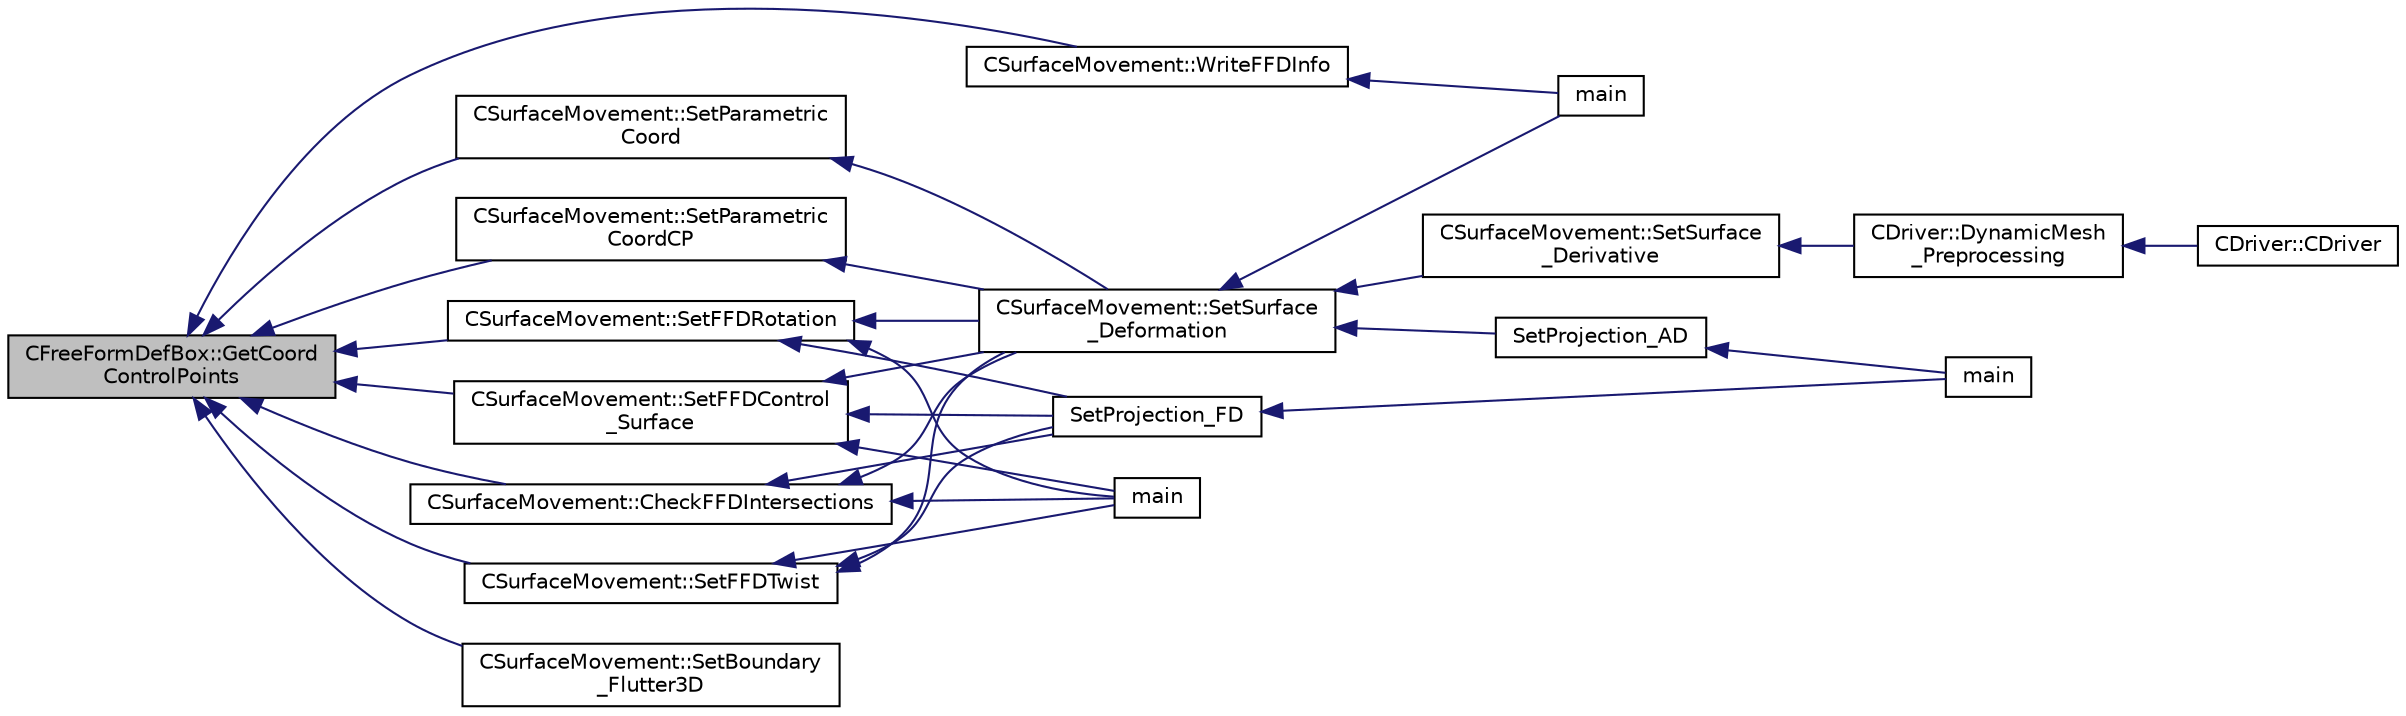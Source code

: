 digraph "CFreeFormDefBox::GetCoordControlPoints"
{
  edge [fontname="Helvetica",fontsize="10",labelfontname="Helvetica",labelfontsize="10"];
  node [fontname="Helvetica",fontsize="10",shape=record];
  rankdir="LR";
  Node210 [label="CFreeFormDefBox::GetCoord\lControlPoints",height=0.2,width=0.4,color="black", fillcolor="grey75", style="filled", fontcolor="black"];
  Node210 -> Node211 [dir="back",color="midnightblue",fontsize="10",style="solid",fontname="Helvetica"];
  Node211 [label="CSurfaceMovement::SetParametric\lCoord",height=0.2,width=0.4,color="black", fillcolor="white", style="filled",URL="$class_c_surface_movement.html#aba4574819df11175b382e0e765ec2f92",tooltip="Compute the parametric coordinates of a grid point using a point inversion strategy in the free form ..."];
  Node211 -> Node212 [dir="back",color="midnightblue",fontsize="10",style="solid",fontname="Helvetica"];
  Node212 [label="CSurfaceMovement::SetSurface\l_Deformation",height=0.2,width=0.4,color="black", fillcolor="white", style="filled",URL="$class_c_surface_movement.html#a23bec9fbe1bcd7f6117100de93381ac3",tooltip="Set the surface/boundary deformation. "];
  Node212 -> Node213 [dir="back",color="midnightblue",fontsize="10",style="solid",fontname="Helvetica"];
  Node213 [label="CSurfaceMovement::SetSurface\l_Derivative",height=0.2,width=0.4,color="black", fillcolor="white", style="filled",URL="$class_c_surface_movement.html#af6aac73d04565bf6e9b81305b66e97e7",tooltip="Set derivatives of the surface/boundary deformation. "];
  Node213 -> Node214 [dir="back",color="midnightblue",fontsize="10",style="solid",fontname="Helvetica"];
  Node214 [label="CDriver::DynamicMesh\l_Preprocessing",height=0.2,width=0.4,color="black", fillcolor="white", style="filled",URL="$class_c_driver.html#af585d91d9c08dbddcc2b3e67dd5f5af9",tooltip="GridMovement_Preprocessing. "];
  Node214 -> Node215 [dir="back",color="midnightblue",fontsize="10",style="solid",fontname="Helvetica"];
  Node215 [label="CDriver::CDriver",height=0.2,width=0.4,color="black", fillcolor="white", style="filled",URL="$class_c_driver.html#a3fca4a013a6efa9bbb38fe78a86b5f3d",tooltip="Constructor of the class. "];
  Node212 -> Node216 [dir="back",color="midnightblue",fontsize="10",style="solid",fontname="Helvetica"];
  Node216 [label="main",height=0.2,width=0.4,color="black", fillcolor="white", style="filled",URL="$_s_u2___d_e_f_8cpp.html#a0ddf1224851353fc92bfbff6f499fa97"];
  Node212 -> Node217 [dir="back",color="midnightblue",fontsize="10",style="solid",fontname="Helvetica"];
  Node217 [label="SetProjection_AD",height=0.2,width=0.4,color="black", fillcolor="white", style="filled",URL="$_s_u2___d_o_t_8cpp.html#a3fceed882e8eb3d6796c8e8396af7d87",tooltip="Projection of the surface sensitivity using algorithmic differentiation (AD). "];
  Node217 -> Node218 [dir="back",color="midnightblue",fontsize="10",style="solid",fontname="Helvetica"];
  Node218 [label="main",height=0.2,width=0.4,color="black", fillcolor="white", style="filled",URL="$_s_u2___d_o_t_8cpp.html#a0ddf1224851353fc92bfbff6f499fa97"];
  Node210 -> Node219 [dir="back",color="midnightblue",fontsize="10",style="solid",fontname="Helvetica"];
  Node219 [label="CSurfaceMovement::SetParametric\lCoordCP",height=0.2,width=0.4,color="black", fillcolor="white", style="filled",URL="$class_c_surface_movement.html#aa2807f008a1580a5eafd712a7051b548",tooltip="Set the Parametric coordinates. "];
  Node219 -> Node212 [dir="back",color="midnightblue",fontsize="10",style="solid",fontname="Helvetica"];
  Node210 -> Node220 [dir="back",color="midnightblue",fontsize="10",style="solid",fontname="Helvetica"];
  Node220 [label="CSurfaceMovement::CheckFFDIntersections",height=0.2,width=0.4,color="black", fillcolor="white", style="filled",URL="$class_c_surface_movement.html#a55d4d6d2c26f414b4c21e915062684f4",tooltip="Check the intersections of the FFD with the surface. "];
  Node220 -> Node212 [dir="back",color="midnightblue",fontsize="10",style="solid",fontname="Helvetica"];
  Node220 -> Node221 [dir="back",color="midnightblue",fontsize="10",style="solid",fontname="Helvetica"];
  Node221 [label="SetProjection_FD",height=0.2,width=0.4,color="black", fillcolor="white", style="filled",URL="$_s_u2___d_o_t_8cpp.html#a5c5163a755085e03f1dfa23aeb7e21f2",tooltip="Projection of the surface sensitivity using finite differences (FD). "];
  Node221 -> Node218 [dir="back",color="midnightblue",fontsize="10",style="solid",fontname="Helvetica"];
  Node220 -> Node222 [dir="back",color="midnightblue",fontsize="10",style="solid",fontname="Helvetica"];
  Node222 [label="main",height=0.2,width=0.4,color="black", fillcolor="white", style="filled",URL="$_s_u2___g_e_o_8cpp.html#a0ddf1224851353fc92bfbff6f499fa97"];
  Node210 -> Node223 [dir="back",color="midnightblue",fontsize="10",style="solid",fontname="Helvetica"];
  Node223 [label="CSurfaceMovement::SetFFDTwist",height=0.2,width=0.4,color="black", fillcolor="white", style="filled",URL="$class_c_surface_movement.html#a7c8565cafb57777cebd128cb0b610c7e",tooltip="Set a twist angle deformation of the Free From box using the control point position. "];
  Node223 -> Node212 [dir="back",color="midnightblue",fontsize="10",style="solid",fontname="Helvetica"];
  Node223 -> Node221 [dir="back",color="midnightblue",fontsize="10",style="solid",fontname="Helvetica"];
  Node223 -> Node222 [dir="back",color="midnightblue",fontsize="10",style="solid",fontname="Helvetica"];
  Node210 -> Node224 [dir="back",color="midnightblue",fontsize="10",style="solid",fontname="Helvetica"];
  Node224 [label="CSurfaceMovement::SetFFDRotation",height=0.2,width=0.4,color="black", fillcolor="white", style="filled",URL="$class_c_surface_movement.html#a9a5c4081f7d287d3a124694f54417d56",tooltip="Set a rotation angle deformation of the Free From box using the control point position. "];
  Node224 -> Node212 [dir="back",color="midnightblue",fontsize="10",style="solid",fontname="Helvetica"];
  Node224 -> Node221 [dir="back",color="midnightblue",fontsize="10",style="solid",fontname="Helvetica"];
  Node224 -> Node222 [dir="back",color="midnightblue",fontsize="10",style="solid",fontname="Helvetica"];
  Node210 -> Node225 [dir="back",color="midnightblue",fontsize="10",style="solid",fontname="Helvetica"];
  Node225 [label="CSurfaceMovement::SetFFDControl\l_Surface",height=0.2,width=0.4,color="black", fillcolor="white", style="filled",URL="$class_c_surface_movement.html#adf31355644f1aa3fba36ccc743ea5f8d",tooltip="Set a rotation angle deformation in a control surface of the Free From box using the control point po..."];
  Node225 -> Node212 [dir="back",color="midnightblue",fontsize="10",style="solid",fontname="Helvetica"];
  Node225 -> Node221 [dir="back",color="midnightblue",fontsize="10",style="solid",fontname="Helvetica"];
  Node225 -> Node222 [dir="back",color="midnightblue",fontsize="10",style="solid",fontname="Helvetica"];
  Node210 -> Node226 [dir="back",color="midnightblue",fontsize="10",style="solid",fontname="Helvetica"];
  Node226 [label="CSurfaceMovement::SetBoundary\l_Flutter3D",height=0.2,width=0.4,color="black", fillcolor="white", style="filled",URL="$class_c_surface_movement.html#adc0f0df29bc1f6c9dad2c37d202d7879",tooltip="Deforms a 3-D flutter/pitching surface during an unsteady simulation. "];
  Node210 -> Node227 [dir="back",color="midnightblue",fontsize="10",style="solid",fontname="Helvetica"];
  Node227 [label="CSurfaceMovement::WriteFFDInfo",height=0.2,width=0.4,color="black", fillcolor="white", style="filled",URL="$class_c_surface_movement.html#a04a626a52ad7acef005b80daeb1144e9",tooltip="Write the Free Form information in the SU2 file. "];
  Node227 -> Node216 [dir="back",color="midnightblue",fontsize="10",style="solid",fontname="Helvetica"];
}
